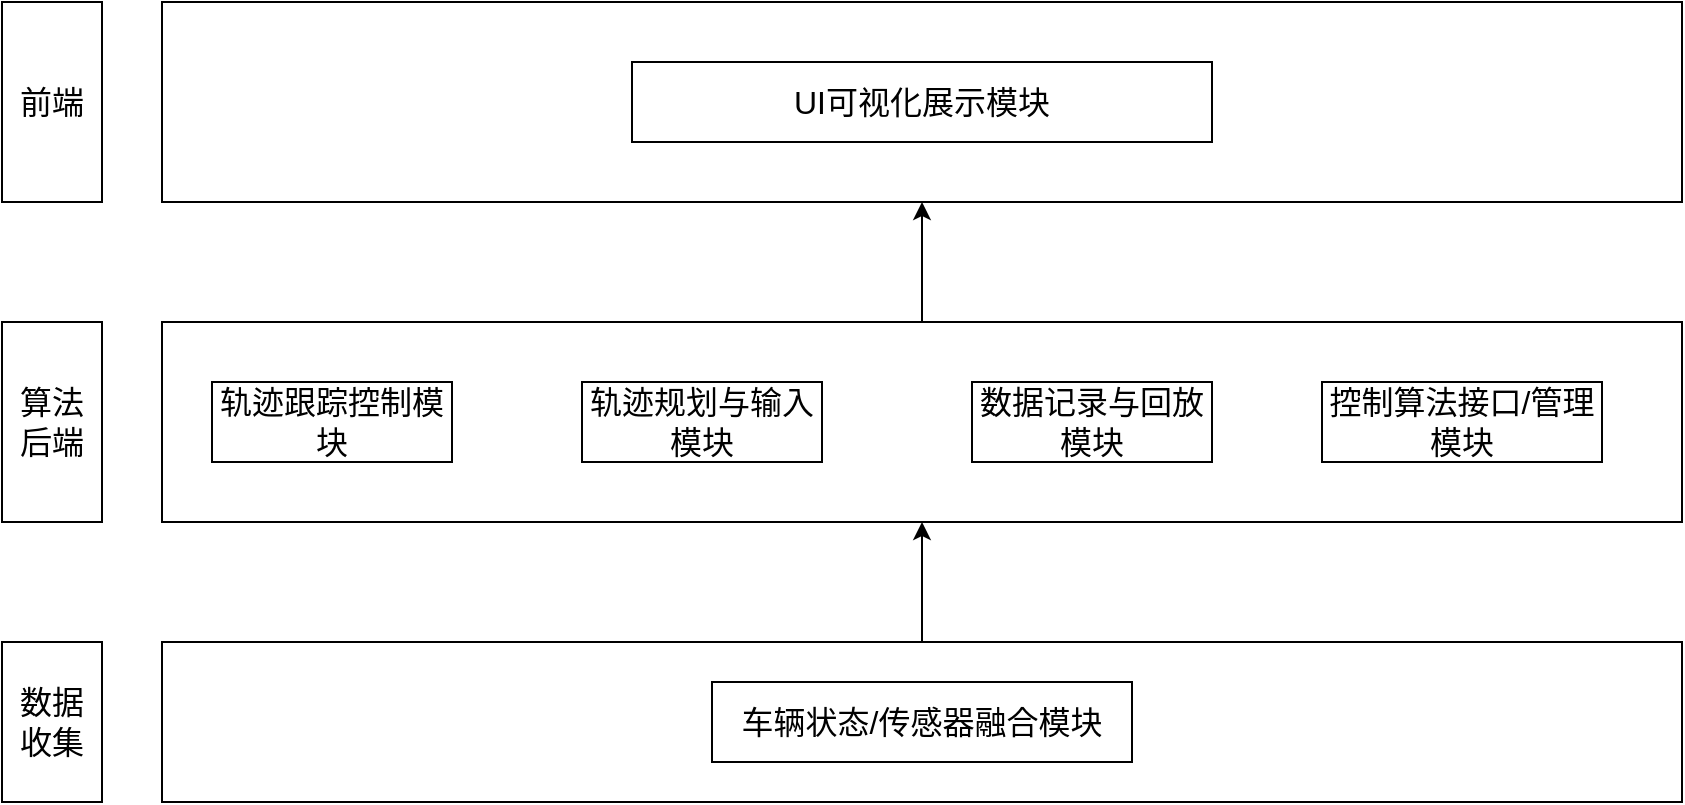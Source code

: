 <mxfile version="26.2.12">
  <diagram name="第 1 页" id="wNXFTitmkMOSSMD1-SyR">
    <mxGraphModel dx="1017" dy="1138" grid="1" gridSize="10" guides="1" tooltips="1" connect="1" arrows="1" fold="1" page="1" pageScale="1" pageWidth="827" pageHeight="1169" math="0" shadow="0">
      <root>
        <mxCell id="0" />
        <mxCell id="1" parent="0" />
        <mxCell id="QvW30rohvP4jmgIS-3aG-28" style="edgeStyle=orthogonalEdgeStyle;rounded=0;orthogonalLoop=1;jettySize=auto;html=1;entryX=0.5;entryY=1;entryDx=0;entryDy=0;" edge="1" parent="1" source="QvW30rohvP4jmgIS-3aG-26" target="QvW30rohvP4jmgIS-3aG-27">
          <mxGeometry relative="1" as="geometry" />
        </mxCell>
        <mxCell id="QvW30rohvP4jmgIS-3aG-26" value="" style="rounded=0;whiteSpace=wrap;html=1;fontSize=16;" vertex="1" parent="1">
          <mxGeometry x="120" y="400" width="760" height="80" as="geometry" />
        </mxCell>
        <mxCell id="QvW30rohvP4jmgIS-3aG-29" style="edgeStyle=orthogonalEdgeStyle;rounded=0;orthogonalLoop=1;jettySize=auto;html=1;entryX=0.5;entryY=1;entryDx=0;entryDy=0;" edge="1" parent="1" source="QvW30rohvP4jmgIS-3aG-27" target="QvW30rohvP4jmgIS-3aG-23">
          <mxGeometry relative="1" as="geometry" />
        </mxCell>
        <mxCell id="QvW30rohvP4jmgIS-3aG-27" value="" style="rounded=0;whiteSpace=wrap;html=1;fontSize=16;" vertex="1" parent="1">
          <mxGeometry x="120" y="240" width="760" height="100" as="geometry" />
        </mxCell>
        <mxCell id="QvW30rohvP4jmgIS-3aG-23" value="" style="rounded=0;whiteSpace=wrap;html=1;fontSize=16;" vertex="1" parent="1">
          <mxGeometry x="120" y="80" width="760" height="100" as="geometry" />
        </mxCell>
        <mxCell id="QvW30rohvP4jmgIS-3aG-1" value="UI可视化展示模块" style="rounded=0;whiteSpace=wrap;html=1;fontSize=16;" vertex="1" parent="1">
          <mxGeometry x="355" y="110" width="290" height="40" as="geometry" />
        </mxCell>
        <mxCell id="QvW30rohvP4jmgIS-3aG-3" value="轨迹跟踪控制模块" style="rounded=0;whiteSpace=wrap;html=1;fontSize=16;" vertex="1" parent="1">
          <mxGeometry x="145" y="270" width="120" height="40" as="geometry" />
        </mxCell>
        <mxCell id="QvW30rohvP4jmgIS-3aG-4" value="轨迹规划与输入模块" style="rounded=0;whiteSpace=wrap;html=1;fontSize=16;" vertex="1" parent="1">
          <mxGeometry x="330" y="270" width="120" height="40" as="geometry" />
        </mxCell>
        <mxCell id="QvW30rohvP4jmgIS-3aG-5" value="数据记录与回放模块" style="rounded=0;whiteSpace=wrap;html=1;fontSize=16;" vertex="1" parent="1">
          <mxGeometry x="525" y="270" width="120" height="40" as="geometry" />
        </mxCell>
        <mxCell id="QvW30rohvP4jmgIS-3aG-6" value="车辆状态/传感器融合模块" style="rounded=0;whiteSpace=wrap;html=1;fontSize=16;" vertex="1" parent="1">
          <mxGeometry x="395" y="420" width="210" height="40" as="geometry" />
        </mxCell>
        <mxCell id="QvW30rohvP4jmgIS-3aG-7" value="控制算法接口/管理模块" style="rounded=0;whiteSpace=wrap;html=1;fontSize=16;" vertex="1" parent="1">
          <mxGeometry x="700" y="270" width="140" height="40" as="geometry" />
        </mxCell>
        <mxCell id="QvW30rohvP4jmgIS-3aG-21" value="算法&lt;div&gt;后端&lt;/div&gt;" style="rounded=0;whiteSpace=wrap;html=1;fontSize=16;" vertex="1" parent="1">
          <mxGeometry x="40" y="240" width="50" height="100" as="geometry" />
        </mxCell>
        <mxCell id="QvW30rohvP4jmgIS-3aG-22" value="数据&lt;div&gt;收集&lt;/div&gt;" style="rounded=0;whiteSpace=wrap;html=1;fontSize=16;" vertex="1" parent="1">
          <mxGeometry x="40" y="400" width="50" height="80" as="geometry" />
        </mxCell>
        <mxCell id="QvW30rohvP4jmgIS-3aG-20" value="前端" style="rounded=0;whiteSpace=wrap;html=1;fontSize=16;" vertex="1" parent="1">
          <mxGeometry x="40" y="80" width="50" height="100" as="geometry" />
        </mxCell>
      </root>
    </mxGraphModel>
  </diagram>
</mxfile>
